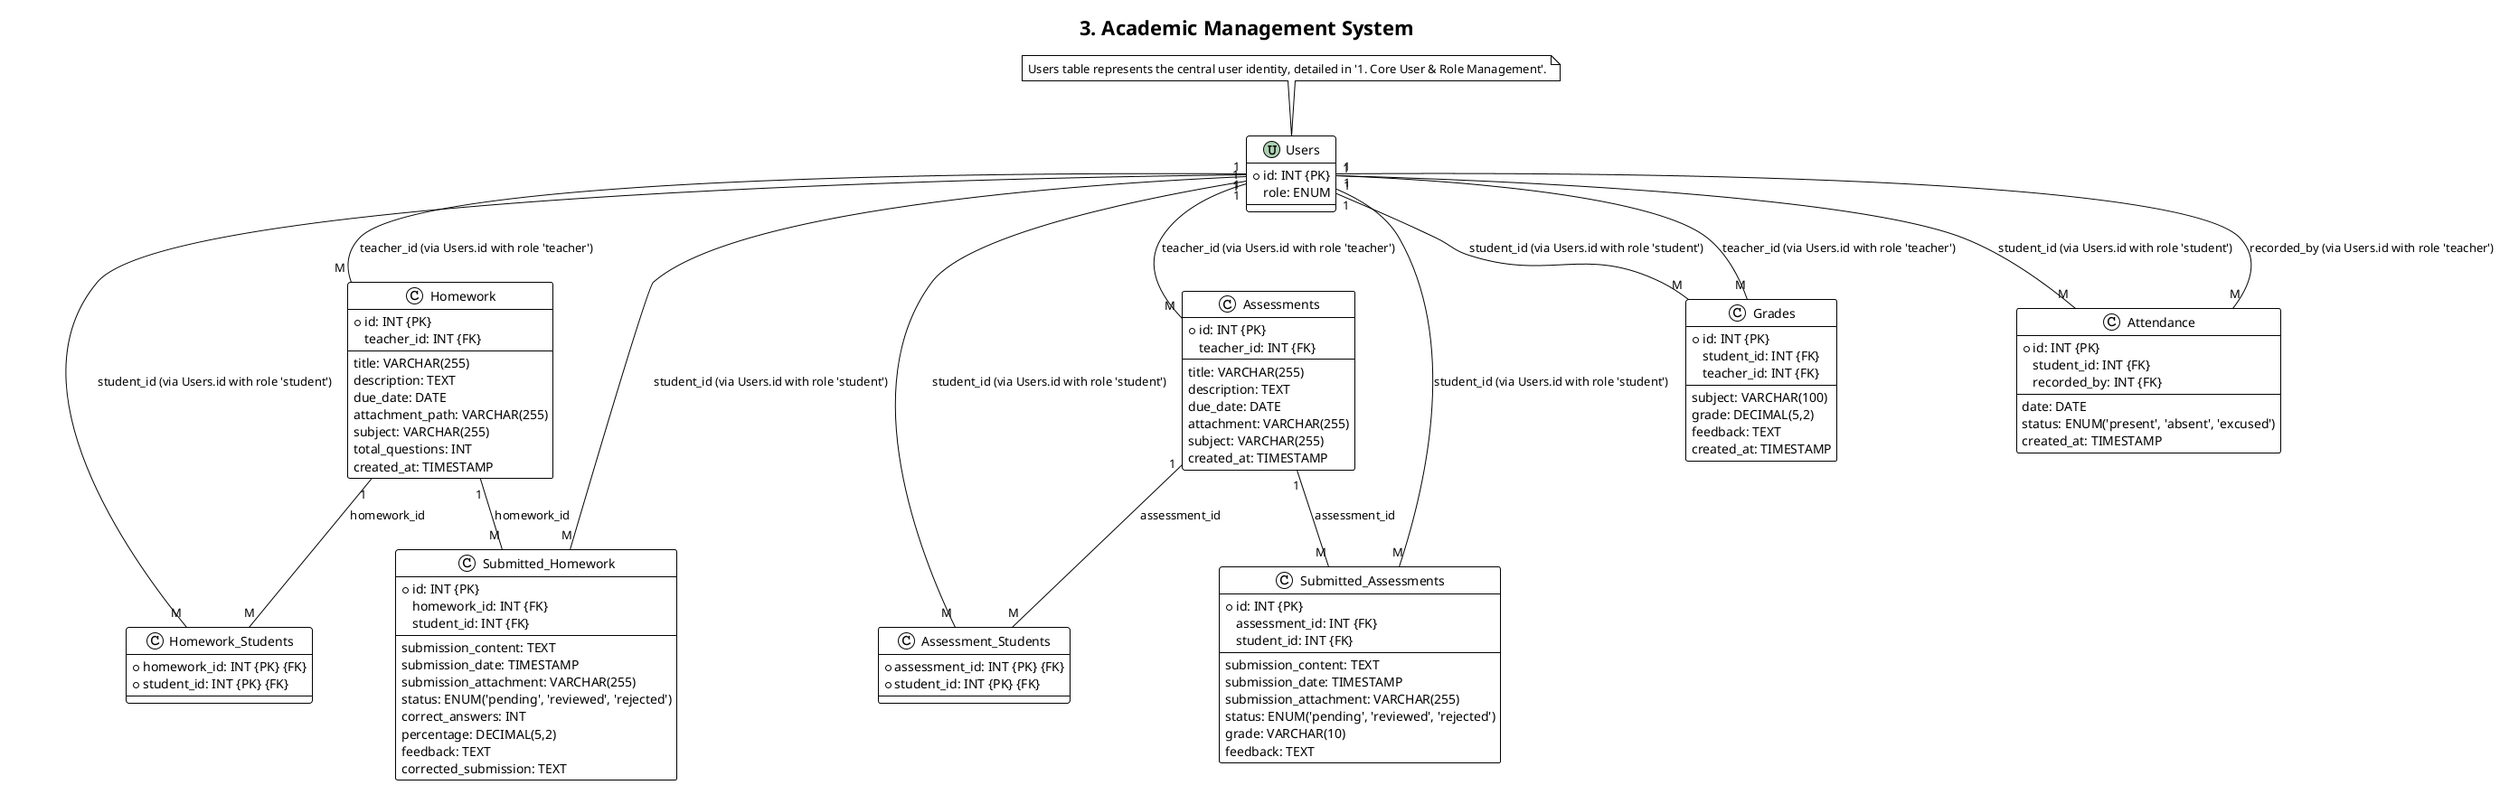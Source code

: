 @startuml academics
!theme plain
title 3. Academic Management System

' Stub for Users table (fully defined in "Core User & Role Management")
class Users <<(U,#ADD1B2)>> {
  + id: INT {PK}
  role: ENUM
}

class Homework {
  + id: INT {PK}
  teacher_id: INT {FK}
  --
  title: VARCHAR(255)
  description: TEXT
  due_date: DATE
  attachment_path: VARCHAR(255)
  subject: VARCHAR(255)
  total_questions: INT
  created_at: TIMESTAMP
}

class Homework_Students {
  + homework_id: INT {PK} {FK}
  + student_id: INT {PK} {FK}
}

class Submitted_Homework {
  + id: INT {PK}
  homework_id: INT {FK}
  student_id: INT {FK}
  --
  submission_content: TEXT
  submission_date: TIMESTAMP
  submission_attachment: VARCHAR(255)
  status: ENUM('pending', 'reviewed', 'rejected')
  correct_answers: INT
  percentage: DECIMAL(5,2)
  feedback: TEXT
  corrected_submission: TEXT
}

class Assessments {
  + id: INT {PK}
  teacher_id: INT {FK}
  --
  title: VARCHAR(255)
  description: TEXT
  due_date: DATE
  attachment: VARCHAR(255)
  subject: VARCHAR(255)
  created_at: TIMESTAMP
}

class Assessment_Students {
  + assessment_id: INT {PK} {FK}
  + student_id: INT {PK} {FK}
}

class Submitted_Assessments {
  + id: INT {PK}
  assessment_id: INT {FK}
  student_id: INT {FK}
  --
  submission_content: TEXT
  submission_date: TIMESTAMP
  submission_attachment: VARCHAR(255)
  status: ENUM('pending', 'reviewed', 'rejected')
  grade: VARCHAR(10)
  feedback: TEXT
}

class Grades {
  + id: INT {PK}
  student_id: INT {FK}
  teacher_id: INT {FK}
  --
  subject: VARCHAR(100)
  grade: DECIMAL(5,2)
  feedback: TEXT
  created_at: TIMESTAMP
}

class Attendance {
  + id: INT {PK}
  student_id: INT {FK}
  recorded_by: INT {FK}
  --
  date: DATE
  status: ENUM('present', 'absent', 'excused')
  created_at: TIMESTAMP
}

' Relationships for academic management
Users "1" -- "M" Homework : teacher_id (via Users.id with role 'teacher')
Homework "1" -- "M" Homework_Students : homework_id
Users "1" -- "M" Homework_Students : student_id (via Users.id with role 'student')
Homework "1" -- "M" Submitted_Homework : homework_id
Users "1" -- "M" Submitted_Homework : student_id (via Users.id with role 'student')

Users "1" -- "M" Assessments : teacher_id (via Users.id with role 'teacher')
Assessments "1" -- "M" Assessment_Students : assessment_id
Users "1" -- "M" Assessment_Students : student_id (via Users.id with role 'student')
Assessments "1" -- "M" Submitted_Assessments : assessment_id
Users "1" -- "M" Submitted_Assessments : student_id (via Users.id with role 'student')

Users "1" -- "M" Grades : student_id (via Users.id with role 'student')
Users "1" -- "M" Grades : teacher_id (via Users.id with role 'teacher')
Users "1" -- "M" Attendance : student_id (via Users.id with role 'student')
Users "1" -- "M" Attendance : recorded_by (via Users.id with role 'teacher')

note "Users table represents the central user identity, detailed in '1. Core User & Role Management'." as N1
N1 .. Users

@enduml